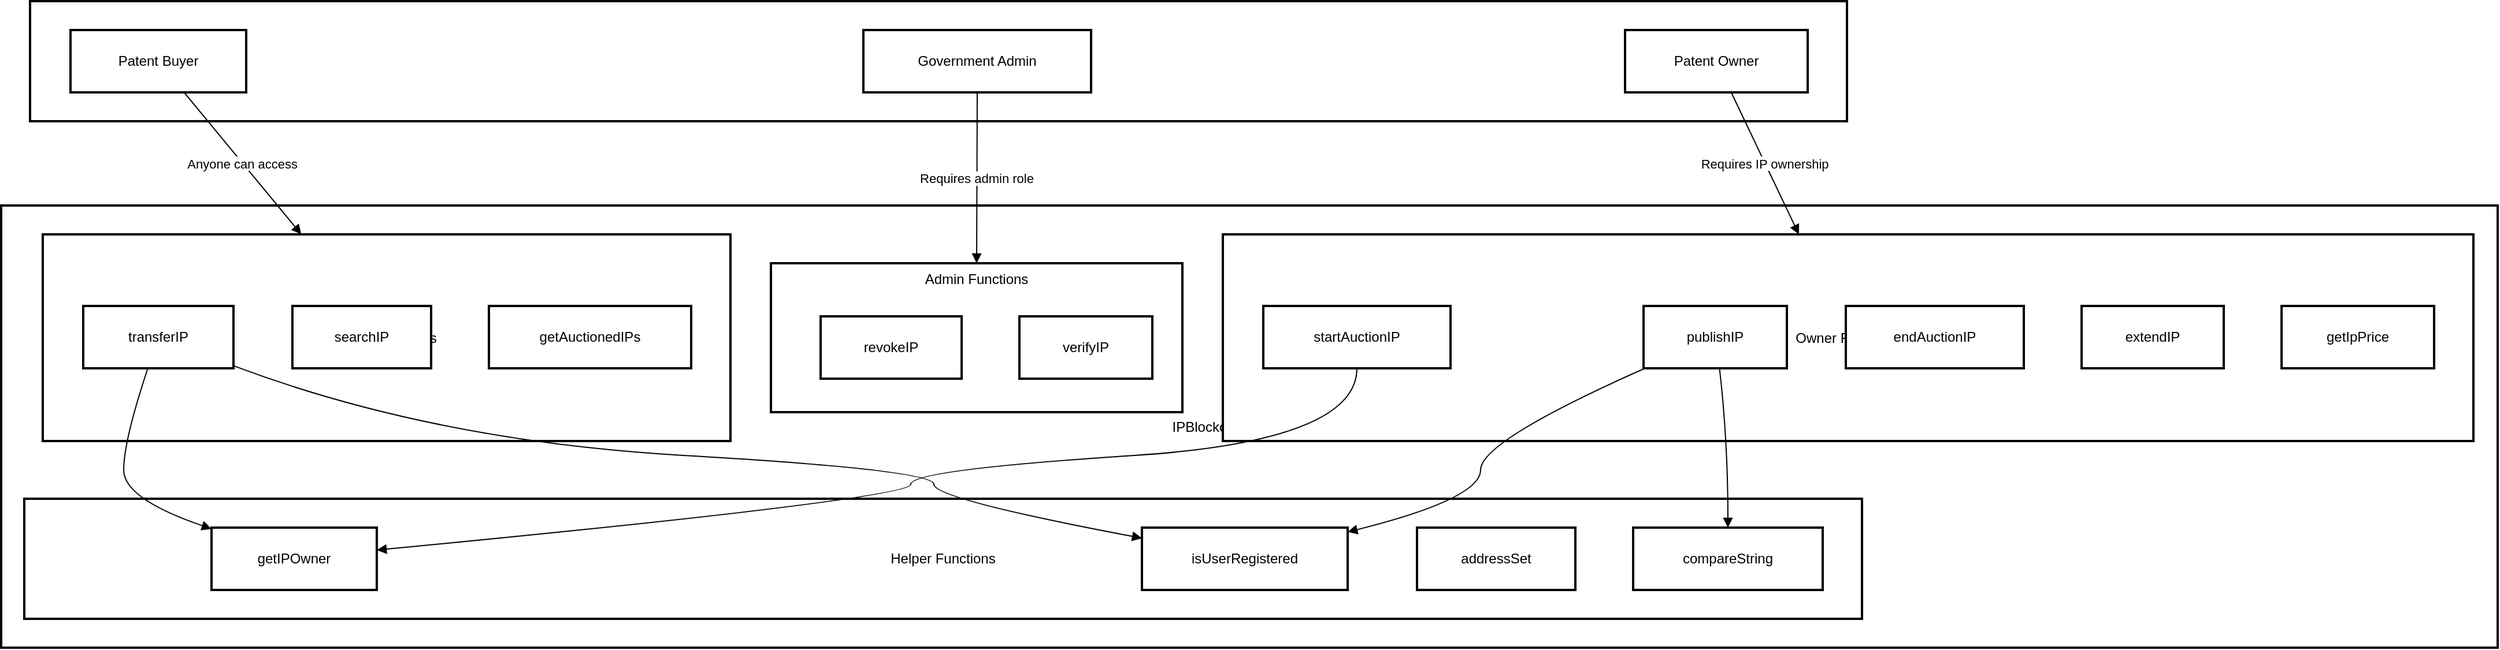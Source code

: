 <mxfile version="26.1.1">
  <diagram name="Page-1" id="2_DsXJcMFA6abNj_zJDH">
    <mxGraphModel dx="3526" dy="1394" grid="1" gridSize="10" guides="1" tooltips="1" connect="1" arrows="1" fold="1" page="1" pageScale="1" pageWidth="827" pageHeight="1169" math="0" shadow="0">
      <root>
        <mxCell id="0" />
        <mxCell id="1" parent="0" />
        <mxCell id="LrcGKMAgqEGhQ38v0Edy-1" value="IPBlockchainProContract" style="whiteSpace=wrap;strokeWidth=2;" vertex="1" parent="1">
          <mxGeometry x="20" y="197" width="2160" height="383" as="geometry" />
        </mxCell>
        <mxCell id="LrcGKMAgqEGhQ38v0Edy-2" value="Helper Functions" style="whiteSpace=wrap;strokeWidth=2;" vertex="1" parent="1">
          <mxGeometry x="40" y="451" width="1590" height="104" as="geometry" />
        </mxCell>
        <mxCell id="LrcGKMAgqEGhQ38v0Edy-3" value="Buyer Functions" style="whiteSpace=wrap;strokeWidth=2;" vertex="1" parent="1">
          <mxGeometry x="56" y="222" width="595" height="179" as="geometry" />
        </mxCell>
        <mxCell id="LrcGKMAgqEGhQ38v0Edy-4" value="Owner Functions" style="whiteSpace=wrap;strokeWidth=2;" vertex="1" parent="1">
          <mxGeometry x="1077" y="222" width="1082" height="179" as="geometry" />
        </mxCell>
        <mxCell id="LrcGKMAgqEGhQ38v0Edy-5" value="Admin Functions" style="whiteSpace=wrap;strokeWidth=2;verticalAlign=top;" vertex="1" parent="1">
          <mxGeometry x="686" y="247" width="356" height="129" as="geometry" />
        </mxCell>
        <mxCell id="LrcGKMAgqEGhQ38v0Edy-6" value="revokeIP" style="whiteSpace=wrap;strokeWidth=2;" vertex="1" parent="LrcGKMAgqEGhQ38v0Edy-5">
          <mxGeometry x="43" y="46" width="122" height="54" as="geometry" />
        </mxCell>
        <mxCell id="LrcGKMAgqEGhQ38v0Edy-7" value="verifyIP" style="whiteSpace=wrap;strokeWidth=2;" vertex="1" parent="LrcGKMAgqEGhQ38v0Edy-5">
          <mxGeometry x="215" y="46" width="115" height="54" as="geometry" />
        </mxCell>
        <mxCell id="LrcGKMAgqEGhQ38v0Edy-8" value="Entities" style="whiteSpace=wrap;strokeWidth=2;" vertex="1" parent="1">
          <mxGeometry x="45" y="20" width="1572" height="104" as="geometry" />
        </mxCell>
        <mxCell id="LrcGKMAgqEGhQ38v0Edy-9" value="Government Admin" style="whiteSpace=wrap;strokeWidth=2;" vertex="1" parent="1">
          <mxGeometry x="766" y="45" width="197" height="54" as="geometry" />
        </mxCell>
        <mxCell id="LrcGKMAgqEGhQ38v0Edy-10" value="Patent Owner" style="whiteSpace=wrap;strokeWidth=2;" vertex="1" parent="1">
          <mxGeometry x="1425" y="45" width="158" height="54" as="geometry" />
        </mxCell>
        <mxCell id="LrcGKMAgqEGhQ38v0Edy-11" value="Patent Buyer" style="whiteSpace=wrap;strokeWidth=2;" vertex="1" parent="1">
          <mxGeometry x="80" y="45" width="152" height="54" as="geometry" />
        </mxCell>
        <mxCell id="LrcGKMAgqEGhQ38v0Edy-12" value="publishIP" style="whiteSpace=wrap;strokeWidth=2;" vertex="1" parent="1">
          <mxGeometry x="1441" y="284" width="124" height="54" as="geometry" />
        </mxCell>
        <mxCell id="LrcGKMAgqEGhQ38v0Edy-13" value="startAuctionIP" style="whiteSpace=wrap;strokeWidth=2;" vertex="1" parent="1">
          <mxGeometry x="1112" y="284" width="162" height="54" as="geometry" />
        </mxCell>
        <mxCell id="LrcGKMAgqEGhQ38v0Edy-14" value="endAuctionIP" style="whiteSpace=wrap;strokeWidth=2;" vertex="1" parent="1">
          <mxGeometry x="1616" y="284" width="154" height="54" as="geometry" />
        </mxCell>
        <mxCell id="LrcGKMAgqEGhQ38v0Edy-15" value="extendIP" style="whiteSpace=wrap;strokeWidth=2;" vertex="1" parent="1">
          <mxGeometry x="1820" y="284" width="123" height="54" as="geometry" />
        </mxCell>
        <mxCell id="LrcGKMAgqEGhQ38v0Edy-16" value="getIpPrice" style="whiteSpace=wrap;strokeWidth=2;" vertex="1" parent="1">
          <mxGeometry x="1993" y="284" width="132" height="54" as="geometry" />
        </mxCell>
        <mxCell id="LrcGKMAgqEGhQ38v0Edy-17" value="transferIP" style="whiteSpace=wrap;strokeWidth=2;" vertex="1" parent="1">
          <mxGeometry x="91" y="284" width="130" height="54" as="geometry" />
        </mxCell>
        <mxCell id="LrcGKMAgqEGhQ38v0Edy-18" value="searchIP" style="whiteSpace=wrap;strokeWidth=2;" vertex="1" parent="1">
          <mxGeometry x="272" y="284" width="120" height="54" as="geometry" />
        </mxCell>
        <mxCell id="LrcGKMAgqEGhQ38v0Edy-19" value="getAuctionedIPs" style="whiteSpace=wrap;strokeWidth=2;" vertex="1" parent="1">
          <mxGeometry x="442" y="284" width="175" height="54" as="geometry" />
        </mxCell>
        <mxCell id="LrcGKMAgqEGhQ38v0Edy-20" value="getIPOwner" style="whiteSpace=wrap;strokeWidth=2;" vertex="1" parent="1">
          <mxGeometry x="202" y="476" width="143" height="54" as="geometry" />
        </mxCell>
        <mxCell id="LrcGKMAgqEGhQ38v0Edy-21" value="isUserRegistered" style="whiteSpace=wrap;strokeWidth=2;" vertex="1" parent="1">
          <mxGeometry x="1007" y="476" width="178" height="54" as="geometry" />
        </mxCell>
        <mxCell id="LrcGKMAgqEGhQ38v0Edy-22" value="addressSet" style="whiteSpace=wrap;strokeWidth=2;" vertex="1" parent="1">
          <mxGeometry x="1245" y="476" width="137" height="54" as="geometry" />
        </mxCell>
        <mxCell id="LrcGKMAgqEGhQ38v0Edy-23" value="compareString" style="whiteSpace=wrap;strokeWidth=2;" vertex="1" parent="1">
          <mxGeometry x="1432" y="476" width="164" height="54" as="geometry" />
        </mxCell>
        <mxCell id="LrcGKMAgqEGhQ38v0Edy-24" value="" style="curved=1;startArrow=none;endArrow=block;exitX=0.43;exitY=1;entryX=0;entryY=0.02;rounded=0;" edge="1" parent="1" source="LrcGKMAgqEGhQ38v0Edy-17" target="LrcGKMAgqEGhQ38v0Edy-20">
          <mxGeometry relative="1" as="geometry">
            <Array as="points">
              <mxPoint x="126" y="401" />
              <mxPoint x="126" y="451" />
            </Array>
          </mxGeometry>
        </mxCell>
        <mxCell id="LrcGKMAgqEGhQ38v0Edy-25" value="" style="curved=1;startArrow=none;endArrow=block;exitX=1;exitY=0.96;entryX=0;entryY=0.17;rounded=0;" edge="1" parent="1" source="LrcGKMAgqEGhQ38v0Edy-17" target="LrcGKMAgqEGhQ38v0Edy-21">
          <mxGeometry relative="1" as="geometry">
            <Array as="points">
              <mxPoint x="394" y="401" />
              <mxPoint x="827" y="426" />
              <mxPoint x="827" y="451" />
            </Array>
          </mxGeometry>
        </mxCell>
        <mxCell id="LrcGKMAgqEGhQ38v0Edy-26" value="" style="curved=1;startArrow=none;endArrow=block;exitX=0.01;exitY=1;entryX=1;entryY=0.07;rounded=0;" edge="1" parent="1" source="LrcGKMAgqEGhQ38v0Edy-12" target="LrcGKMAgqEGhQ38v0Edy-21">
          <mxGeometry relative="1" as="geometry">
            <Array as="points">
              <mxPoint x="1300" y="401" />
              <mxPoint x="1300" y="451" />
            </Array>
          </mxGeometry>
        </mxCell>
        <mxCell id="LrcGKMAgqEGhQ38v0Edy-27" value="" style="curved=1;startArrow=none;endArrow=block;exitX=0.53;exitY=1;entryX=0.5;entryY=-0.01;rounded=0;" edge="1" parent="1" source="LrcGKMAgqEGhQ38v0Edy-12" target="LrcGKMAgqEGhQ38v0Edy-23">
          <mxGeometry relative="1" as="geometry">
            <Array as="points">
              <mxPoint x="1514" y="401" />
            </Array>
          </mxGeometry>
        </mxCell>
        <mxCell id="LrcGKMAgqEGhQ38v0Edy-28" value="" style="curved=1;startArrow=none;endArrow=block;exitX=0.5;exitY=1;entryX=1;entryY=0.36;rounded=0;" edge="1" parent="1" source="LrcGKMAgqEGhQ38v0Edy-13" target="LrcGKMAgqEGhQ38v0Edy-20">
          <mxGeometry relative="1" as="geometry">
            <Array as="points">
              <mxPoint x="1193" y="401" />
              <mxPoint x="807" y="426" />
              <mxPoint x="807" y="451" />
            </Array>
          </mxGeometry>
        </mxCell>
        <mxCell id="LrcGKMAgqEGhQ38v0Edy-29" value="Requires admin role" style="curved=1;startArrow=none;endArrow=block;exitX=0.5;exitY=1;entryX=0.5;entryY=0;rounded=0;" edge="1" parent="1" source="LrcGKMAgqEGhQ38v0Edy-9" target="LrcGKMAgqEGhQ38v0Edy-5">
          <mxGeometry relative="1" as="geometry">
            <Array as="points" />
          </mxGeometry>
        </mxCell>
        <mxCell id="LrcGKMAgqEGhQ38v0Edy-30" value="Requires IP ownership" style="curved=1;startArrow=none;endArrow=block;rounded=0;" edge="1" parent="1" source="LrcGKMAgqEGhQ38v0Edy-10" target="LrcGKMAgqEGhQ38v0Edy-4">
          <mxGeometry relative="1" as="geometry">
            <Array as="points" />
          </mxGeometry>
        </mxCell>
        <mxCell id="LrcGKMAgqEGhQ38v0Edy-31" value="Anyone can access" style="curved=1;startArrow=none;endArrow=block;rounded=0;" edge="1" parent="1" source="LrcGKMAgqEGhQ38v0Edy-11" target="LrcGKMAgqEGhQ38v0Edy-3">
          <mxGeometry relative="1" as="geometry">
            <Array as="points" />
          </mxGeometry>
        </mxCell>
      </root>
    </mxGraphModel>
  </diagram>
</mxfile>
